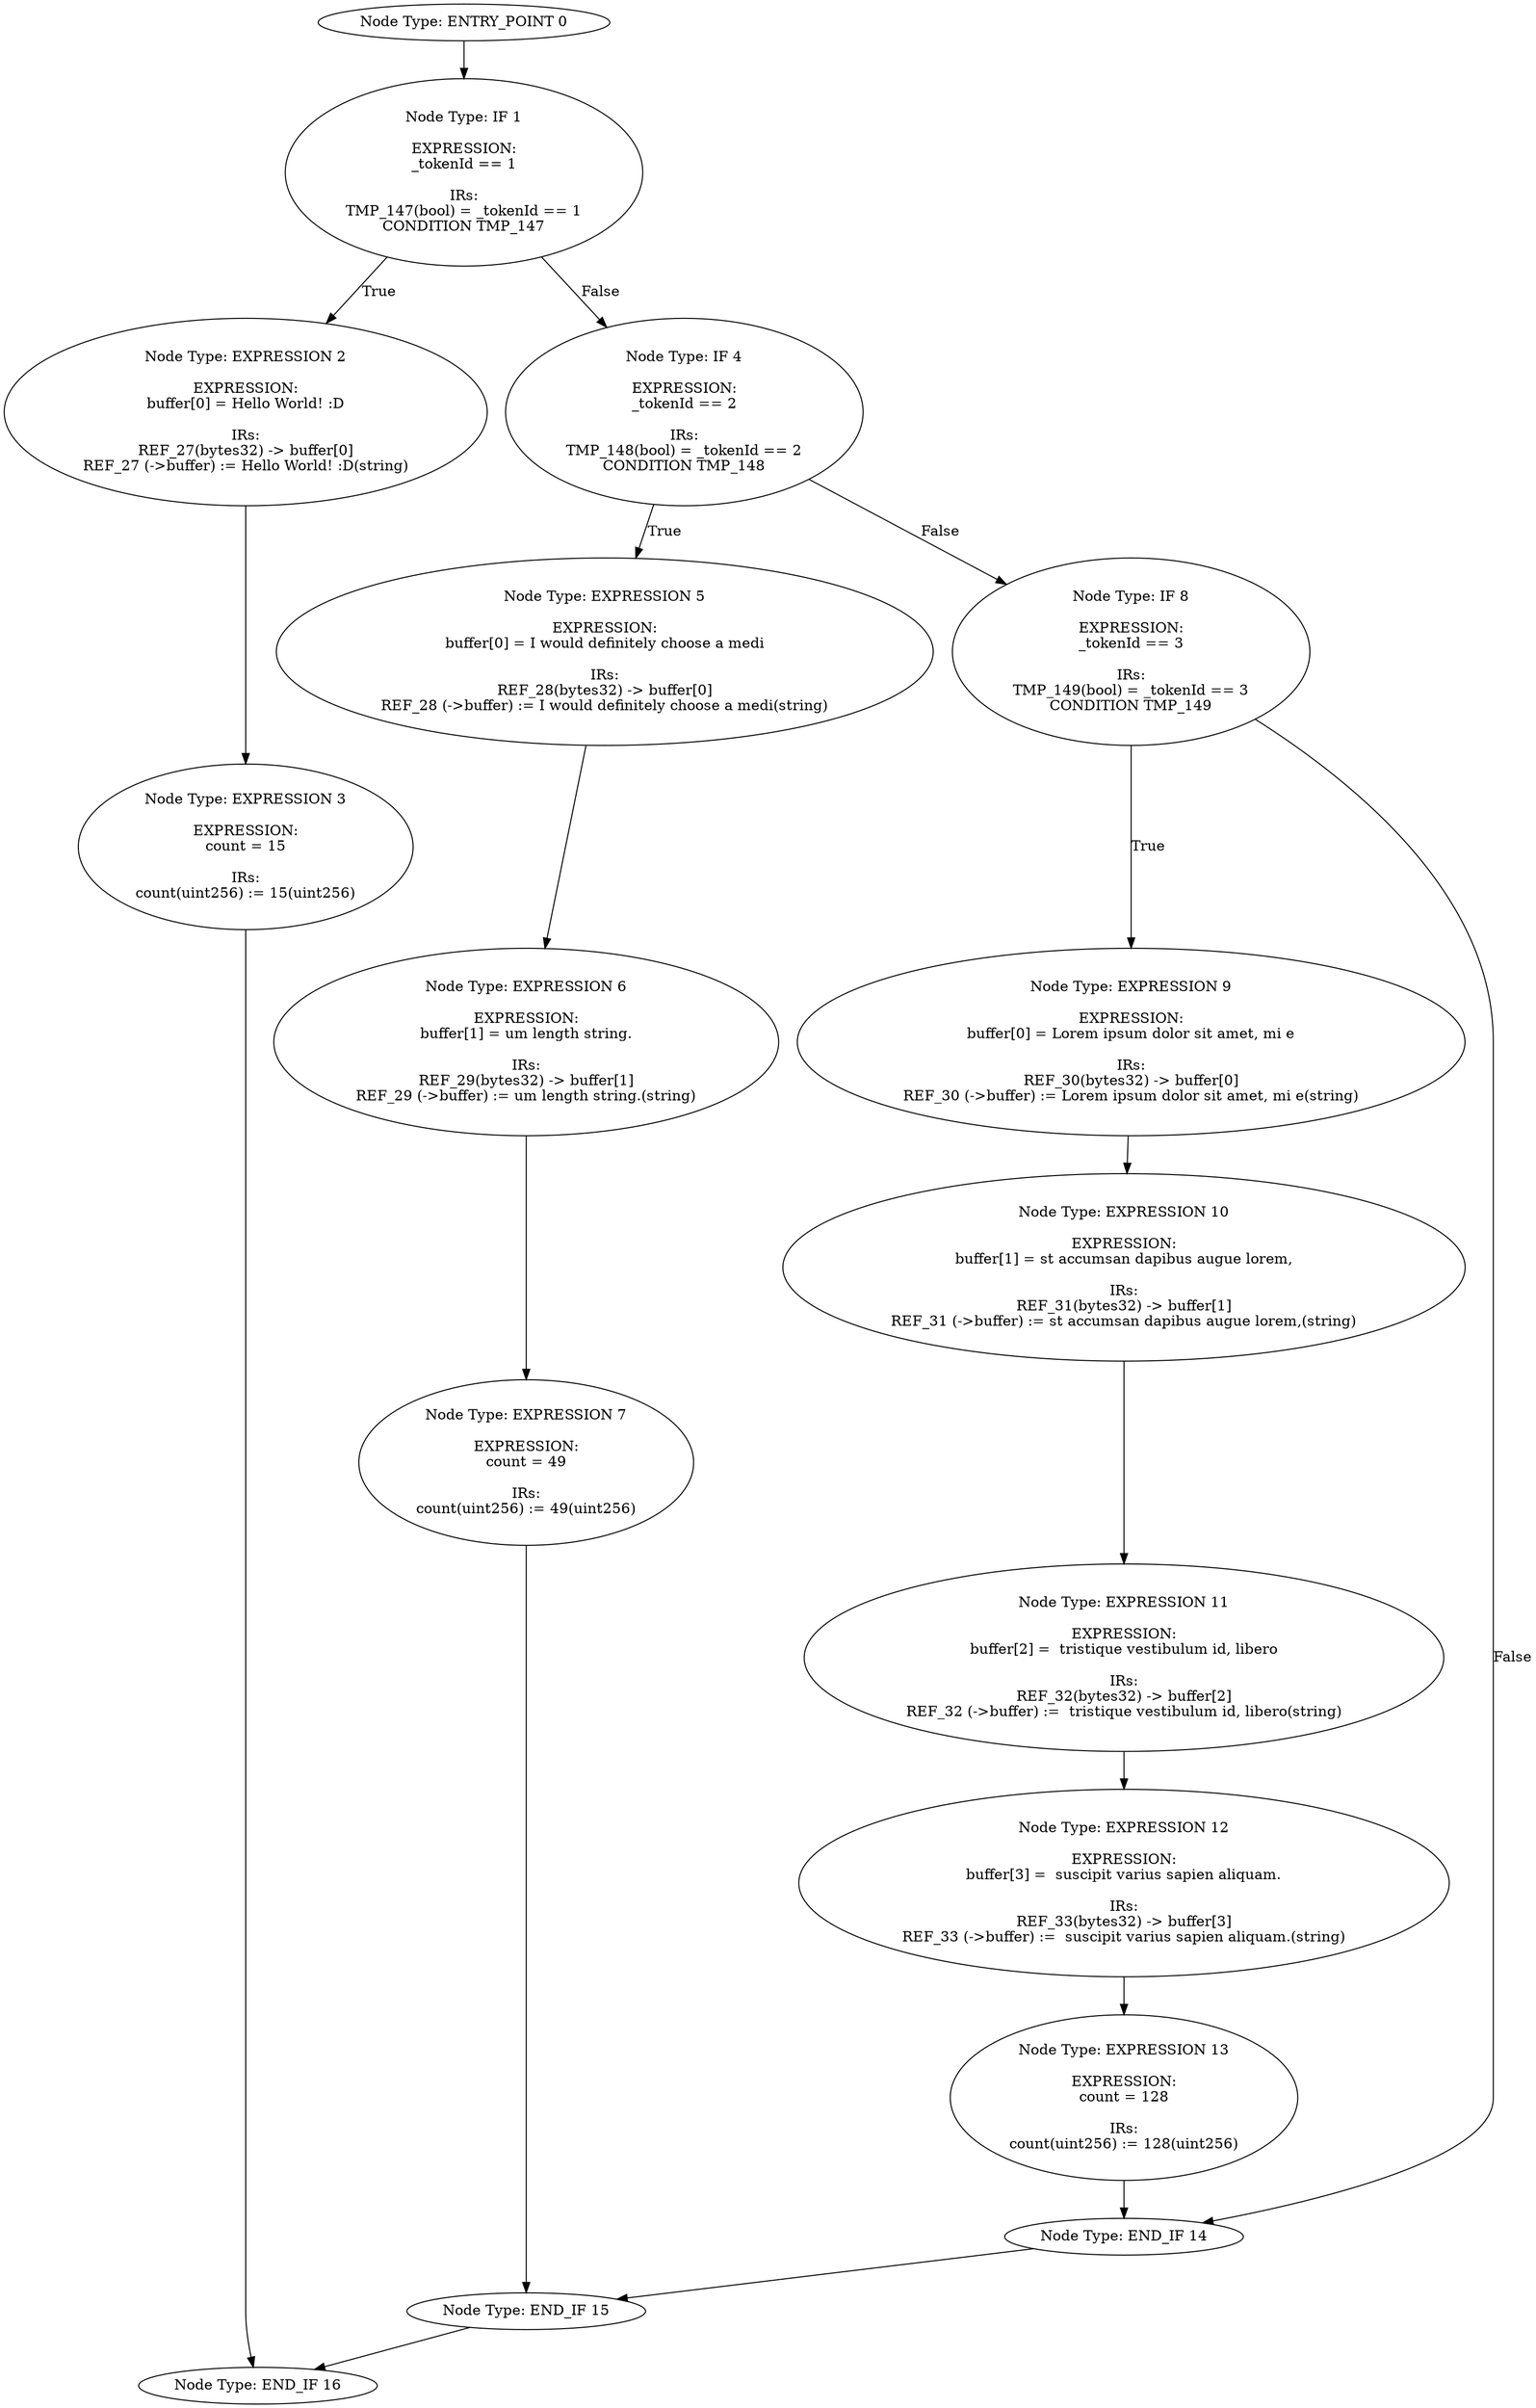 digraph{
0[label="Node Type: ENTRY_POINT 0
"];
0->1;
1[label="Node Type: IF 1

EXPRESSION:
_tokenId == 1

IRs:
TMP_147(bool) = _tokenId == 1
CONDITION TMP_147"];
1->2[label="True"];
1->4[label="False"];
2[label="Node Type: EXPRESSION 2

EXPRESSION:
buffer[0] = Hello World! :D

IRs:
REF_27(bytes32) -> buffer[0]
REF_27 (->buffer) := Hello World! :D(string)"];
2->3;
3[label="Node Type: EXPRESSION 3

EXPRESSION:
count = 15

IRs:
count(uint256) := 15(uint256)"];
3->16;
4[label="Node Type: IF 4

EXPRESSION:
_tokenId == 2

IRs:
TMP_148(bool) = _tokenId == 2
CONDITION TMP_148"];
4->5[label="True"];
4->8[label="False"];
5[label="Node Type: EXPRESSION 5

EXPRESSION:
buffer[0] = I would definitely choose a medi

IRs:
REF_28(bytes32) -> buffer[0]
REF_28 (->buffer) := I would definitely choose a medi(string)"];
5->6;
6[label="Node Type: EXPRESSION 6

EXPRESSION:
buffer[1] = um length string.

IRs:
REF_29(bytes32) -> buffer[1]
REF_29 (->buffer) := um length string.(string)"];
6->7;
7[label="Node Type: EXPRESSION 7

EXPRESSION:
count = 49

IRs:
count(uint256) := 49(uint256)"];
7->15;
8[label="Node Type: IF 8

EXPRESSION:
_tokenId == 3

IRs:
TMP_149(bool) = _tokenId == 3
CONDITION TMP_149"];
8->9[label="True"];
8->14[label="False"];
9[label="Node Type: EXPRESSION 9

EXPRESSION:
buffer[0] = Lorem ipsum dolor sit amet, mi e

IRs:
REF_30(bytes32) -> buffer[0]
REF_30 (->buffer) := Lorem ipsum dolor sit amet, mi e(string)"];
9->10;
10[label="Node Type: EXPRESSION 10

EXPRESSION:
buffer[1] = st accumsan dapibus augue lorem,

IRs:
REF_31(bytes32) -> buffer[1]
REF_31 (->buffer) := st accumsan dapibus augue lorem,(string)"];
10->11;
11[label="Node Type: EXPRESSION 11

EXPRESSION:
buffer[2] =  tristique vestibulum id, libero

IRs:
REF_32(bytes32) -> buffer[2]
REF_32 (->buffer) :=  tristique vestibulum id, libero(string)"];
11->12;
12[label="Node Type: EXPRESSION 12

EXPRESSION:
buffer[3] =  suscipit varius sapien aliquam.

IRs:
REF_33(bytes32) -> buffer[3]
REF_33 (->buffer) :=  suscipit varius sapien aliquam.(string)"];
12->13;
13[label="Node Type: EXPRESSION 13

EXPRESSION:
count = 128

IRs:
count(uint256) := 128(uint256)"];
13->14;
14[label="Node Type: END_IF 14
"];
14->15;
15[label="Node Type: END_IF 15
"];
15->16;
16[label="Node Type: END_IF 16
"];
}
